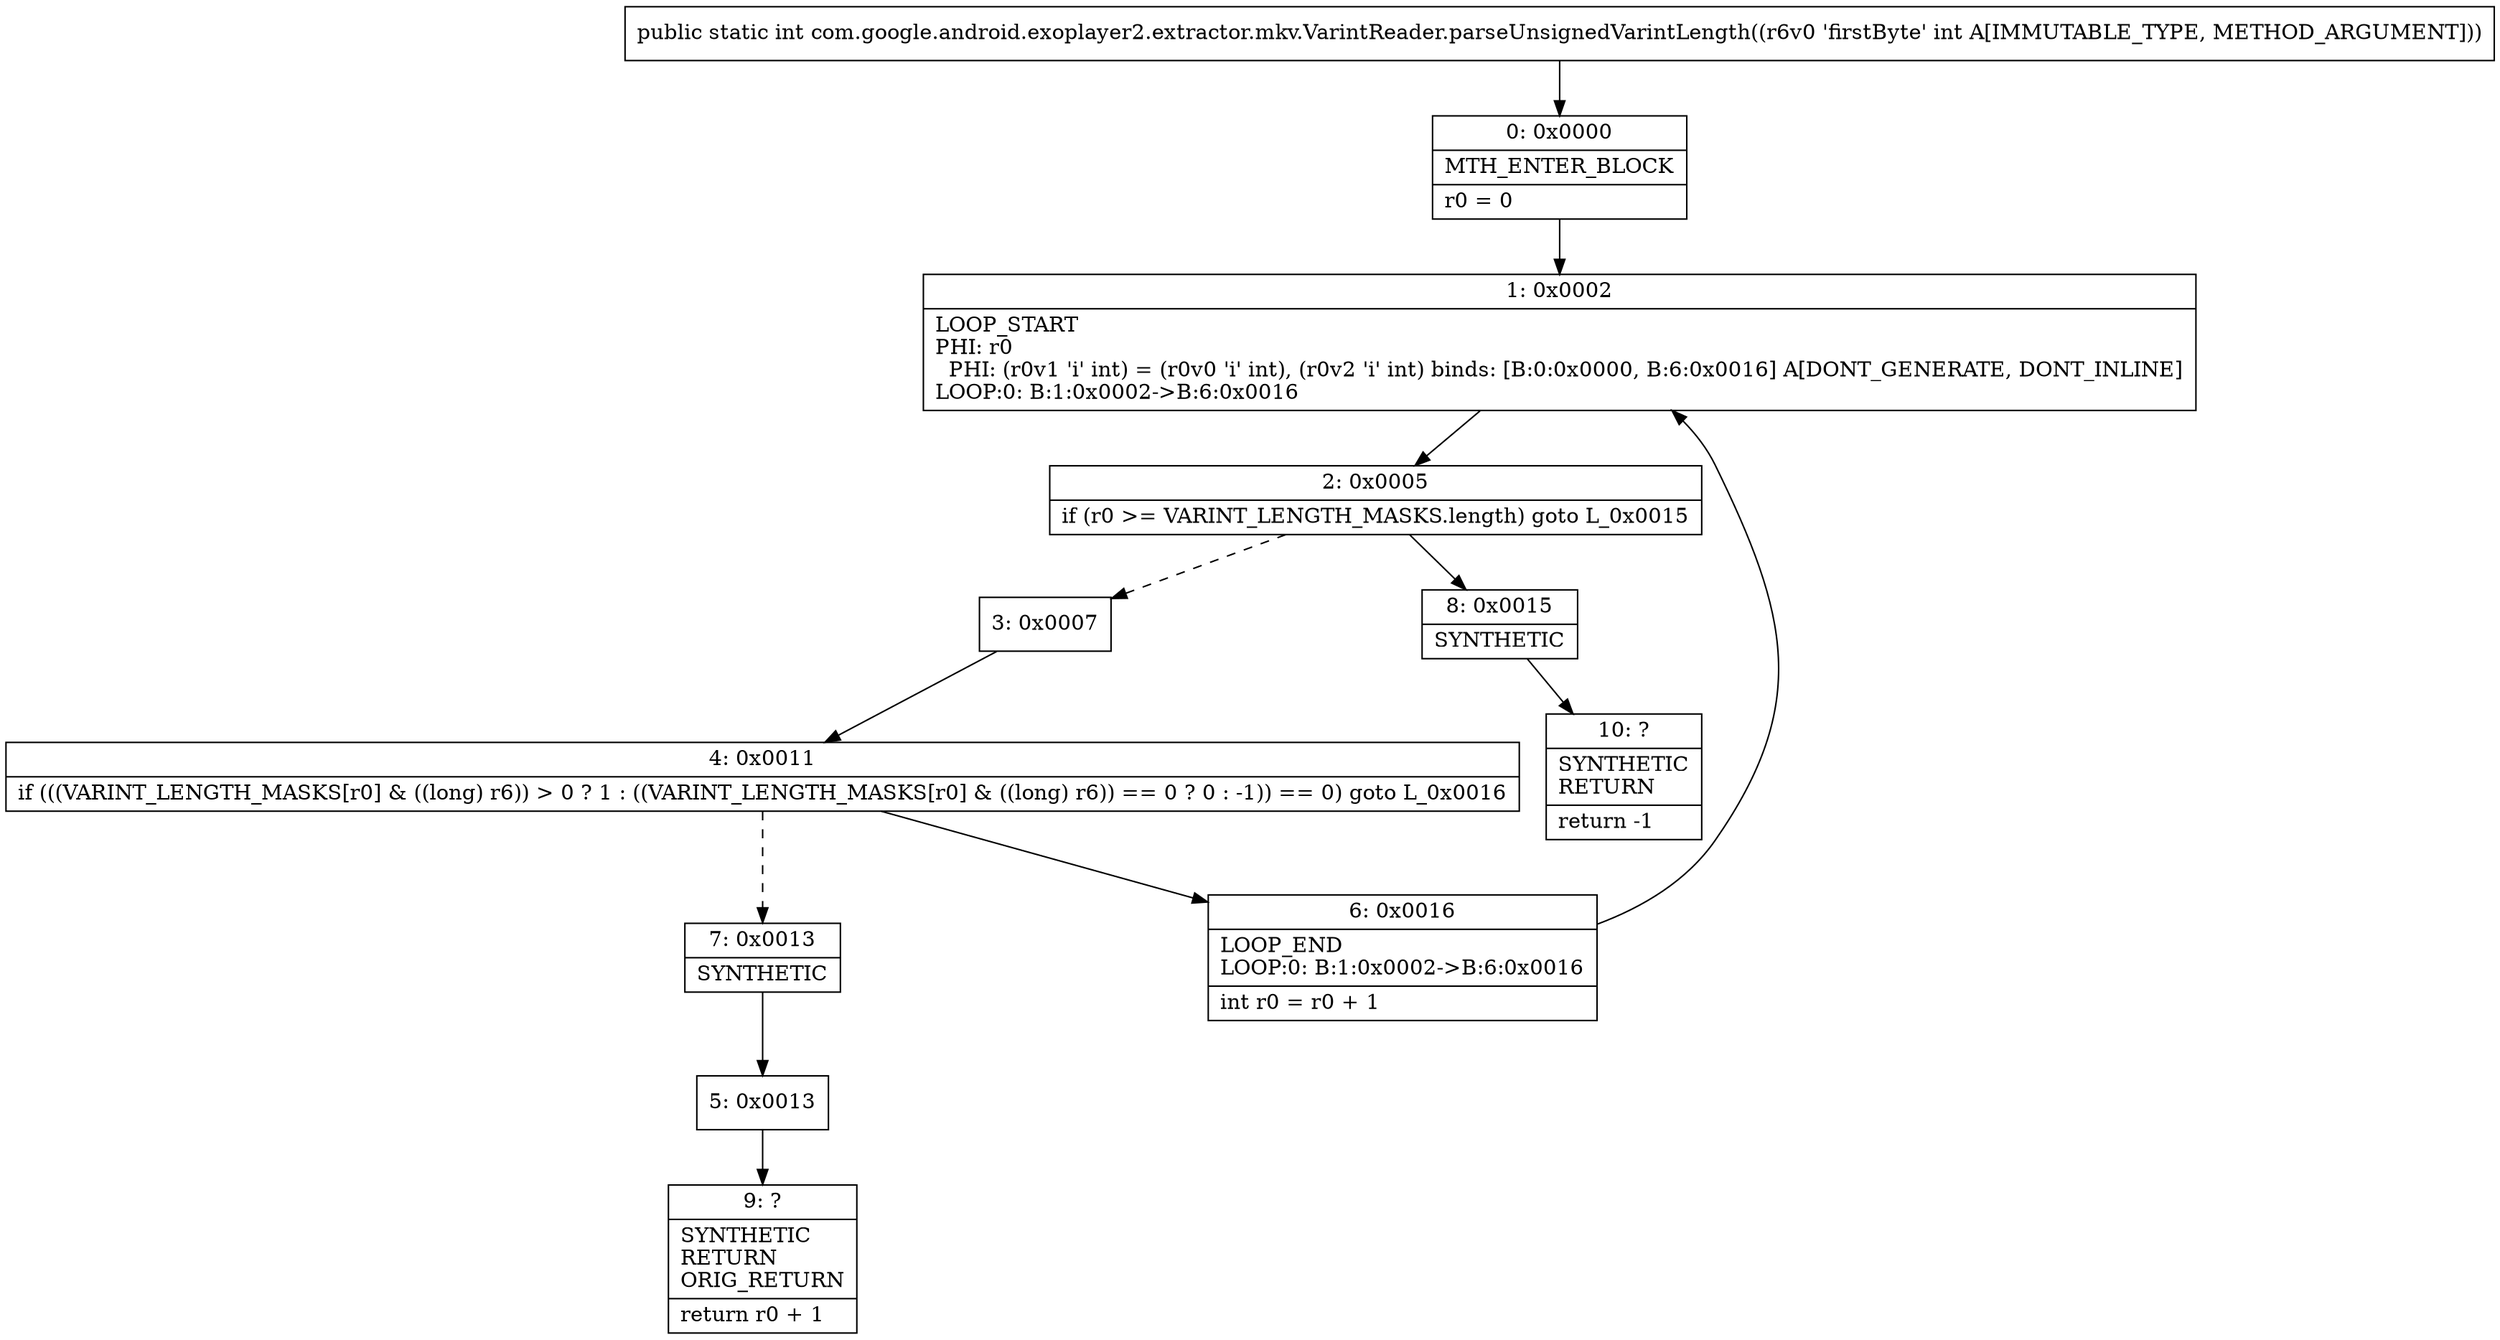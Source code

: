 digraph "CFG forcom.google.android.exoplayer2.extractor.mkv.VarintReader.parseUnsignedVarintLength(I)I" {
Node_0 [shape=record,label="{0\:\ 0x0000|MTH_ENTER_BLOCK\l|r0 = 0\l}"];
Node_1 [shape=record,label="{1\:\ 0x0002|LOOP_START\lPHI: r0 \l  PHI: (r0v1 'i' int) = (r0v0 'i' int), (r0v2 'i' int) binds: [B:0:0x0000, B:6:0x0016] A[DONT_GENERATE, DONT_INLINE]\lLOOP:0: B:1:0x0002\-\>B:6:0x0016\l}"];
Node_2 [shape=record,label="{2\:\ 0x0005|if (r0 \>= VARINT_LENGTH_MASKS.length) goto L_0x0015\l}"];
Node_3 [shape=record,label="{3\:\ 0x0007}"];
Node_4 [shape=record,label="{4\:\ 0x0011|if (((VARINT_LENGTH_MASKS[r0] & ((long) r6)) \> 0 ? 1 : ((VARINT_LENGTH_MASKS[r0] & ((long) r6)) == 0 ? 0 : \-1)) == 0) goto L_0x0016\l}"];
Node_5 [shape=record,label="{5\:\ 0x0013}"];
Node_6 [shape=record,label="{6\:\ 0x0016|LOOP_END\lLOOP:0: B:1:0x0002\-\>B:6:0x0016\l|int r0 = r0 + 1\l}"];
Node_7 [shape=record,label="{7\:\ 0x0013|SYNTHETIC\l}"];
Node_8 [shape=record,label="{8\:\ 0x0015|SYNTHETIC\l}"];
Node_9 [shape=record,label="{9\:\ ?|SYNTHETIC\lRETURN\lORIG_RETURN\l|return r0 + 1\l}"];
Node_10 [shape=record,label="{10\:\ ?|SYNTHETIC\lRETURN\l|return \-1\l}"];
MethodNode[shape=record,label="{public static int com.google.android.exoplayer2.extractor.mkv.VarintReader.parseUnsignedVarintLength((r6v0 'firstByte' int A[IMMUTABLE_TYPE, METHOD_ARGUMENT])) }"];
MethodNode -> Node_0;
Node_0 -> Node_1;
Node_1 -> Node_2;
Node_2 -> Node_3[style=dashed];
Node_2 -> Node_8;
Node_3 -> Node_4;
Node_4 -> Node_6;
Node_4 -> Node_7[style=dashed];
Node_5 -> Node_9;
Node_6 -> Node_1;
Node_7 -> Node_5;
Node_8 -> Node_10;
}

